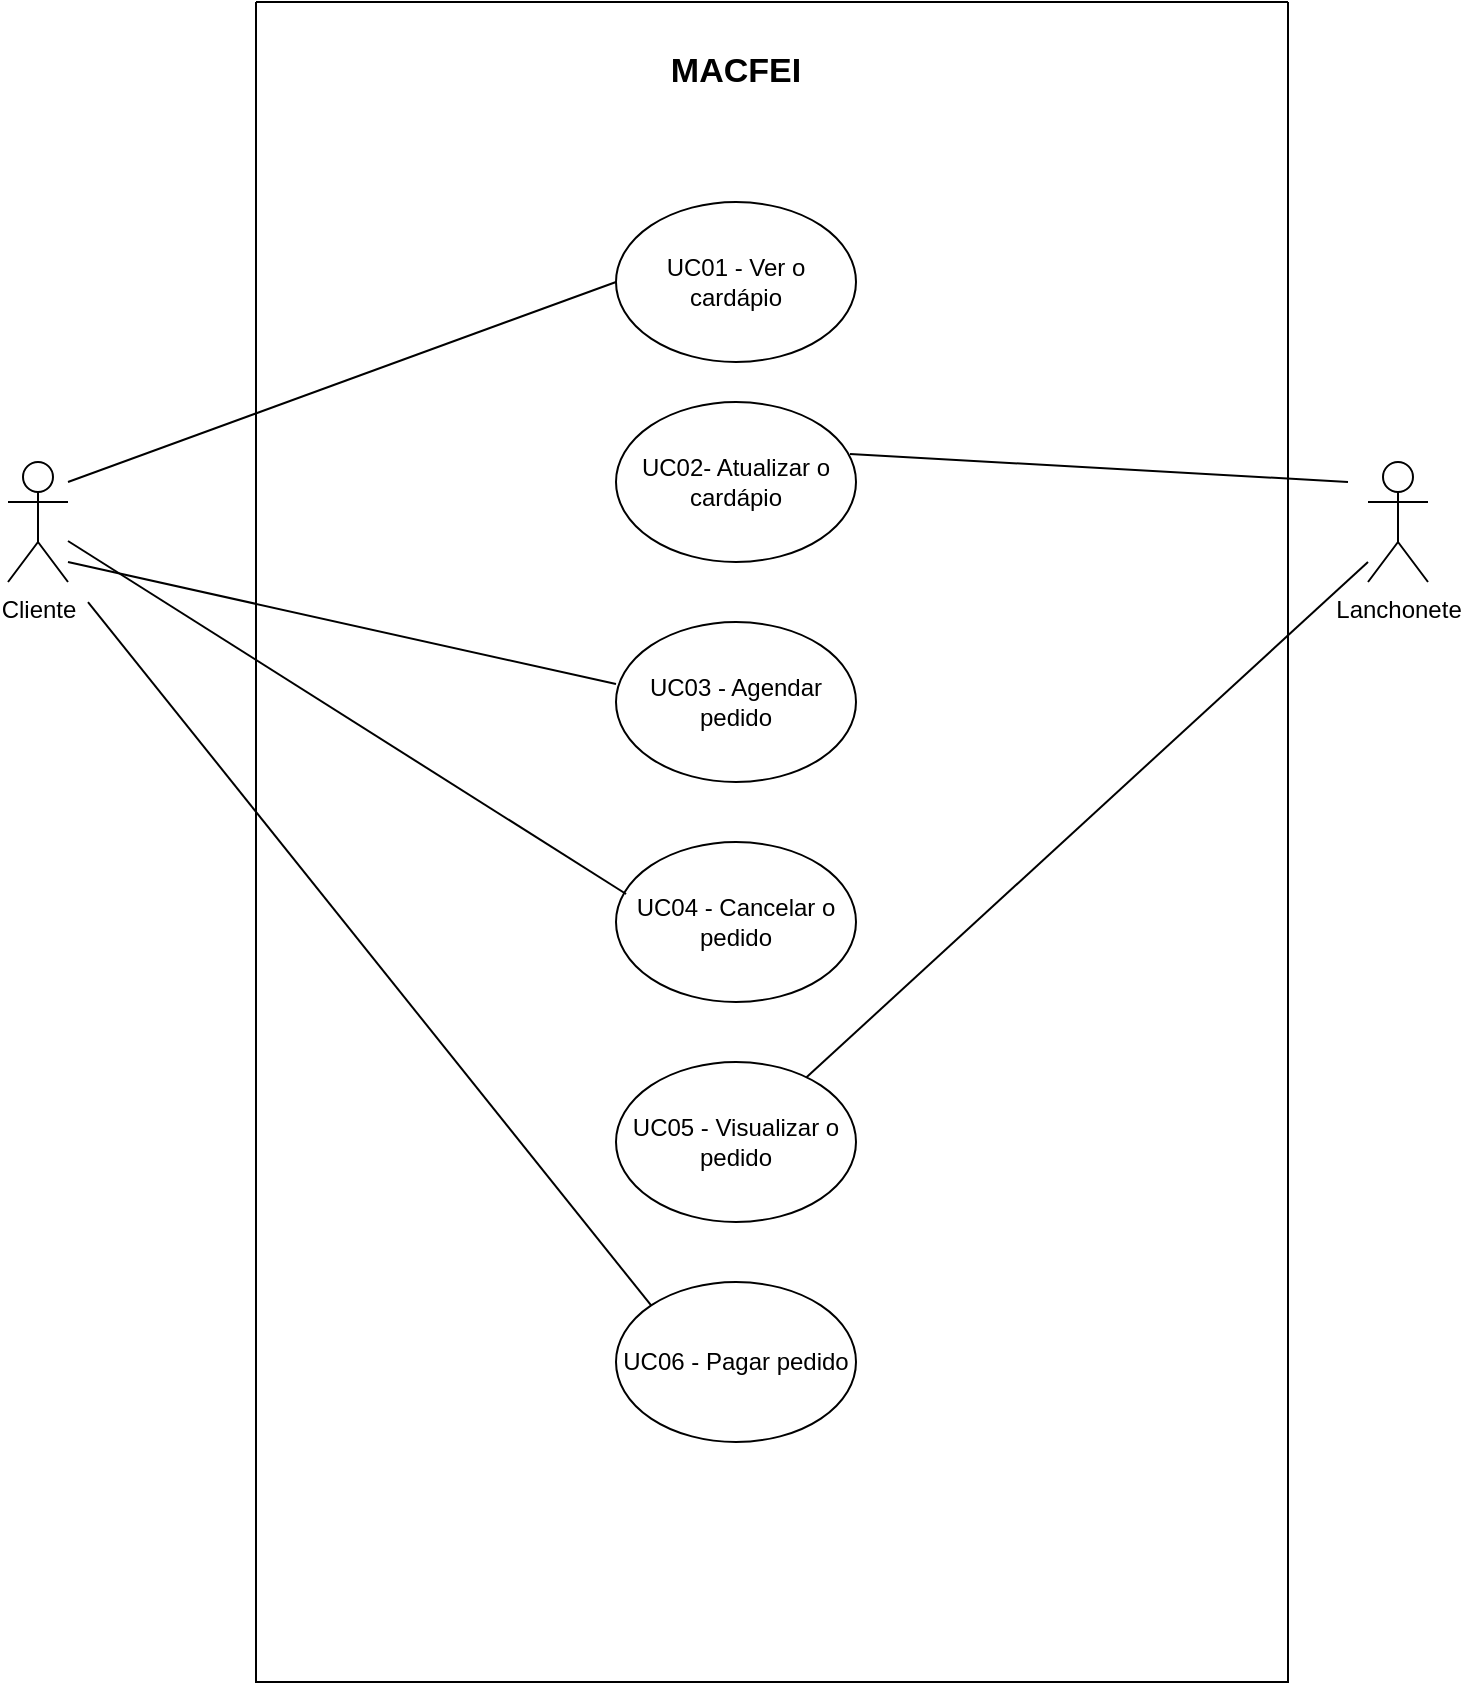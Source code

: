 <mxfile version="24.0.4" type="device">
  <diagram name="Página-1" id="mnKoZKJ0jfASc2yyYZfy">
    <mxGraphModel dx="1098" dy="820" grid="1" gridSize="10" guides="1" tooltips="1" connect="1" arrows="1" fold="1" page="1" pageScale="1" pageWidth="827" pageHeight="1169" math="0" shadow="0">
      <root>
        <mxCell id="0" />
        <mxCell id="1" parent="0" />
        <mxCell id="8b5Vrp6vJQH2T9xsnSne-1" value="" style="swimlane;startSize=0;strokeWidth=1;" parent="1" vertex="1">
          <mxGeometry x="174" y="30" width="516" height="840" as="geometry" />
        </mxCell>
        <mxCell id="8b5Vrp6vJQH2T9xsnSne-6" value="UC01 - Ver o cardápio" style="ellipse;whiteSpace=wrap;html=1;" parent="8b5Vrp6vJQH2T9xsnSne-1" vertex="1">
          <mxGeometry x="180" y="100" width="120" height="80" as="geometry" />
        </mxCell>
        <mxCell id="8b5Vrp6vJQH2T9xsnSne-9" value="UC02- Atualizar o cardápio" style="ellipse;whiteSpace=wrap;html=1;" parent="8b5Vrp6vJQH2T9xsnSne-1" vertex="1">
          <mxGeometry x="180" y="200" width="120" height="80" as="geometry" />
        </mxCell>
        <mxCell id="8b5Vrp6vJQH2T9xsnSne-11" value="UC03 - Agendar pedido" style="ellipse;whiteSpace=wrap;html=1;" parent="8b5Vrp6vJQH2T9xsnSne-1" vertex="1">
          <mxGeometry x="180" y="310" width="120" height="80" as="geometry" />
        </mxCell>
        <mxCell id="8b5Vrp6vJQH2T9xsnSne-13" value="UC04 - Cancelar o pedido" style="ellipse;whiteSpace=wrap;html=1;" parent="8b5Vrp6vJQH2T9xsnSne-1" vertex="1">
          <mxGeometry x="180" y="420" width="120" height="80" as="geometry" />
        </mxCell>
        <mxCell id="8b5Vrp6vJQH2T9xsnSne-16" value="UC05 - Visualizar o pedido" style="ellipse;whiteSpace=wrap;html=1;" parent="8b5Vrp6vJQH2T9xsnSne-1" vertex="1">
          <mxGeometry x="180" y="530" width="120" height="80" as="geometry" />
        </mxCell>
        <mxCell id="8b5Vrp6vJQH2T9xsnSne-18" value="UC06 - Pagar pedido" style="ellipse;whiteSpace=wrap;html=1;" parent="8b5Vrp6vJQH2T9xsnSne-1" vertex="1">
          <mxGeometry x="180" y="640" width="120" height="80" as="geometry" />
        </mxCell>
        <mxCell id="8b5Vrp6vJQH2T9xsnSne-20" value="&lt;font style=&quot;font-size: 17px;&quot;&gt;&lt;b&gt;MACFEI&lt;/b&gt;&lt;/font&gt;" style="text;html=1;align=center;verticalAlign=middle;whiteSpace=wrap;rounded=0;strokeWidth=0;perimeterSpacing=0;" parent="8b5Vrp6vJQH2T9xsnSne-1" vertex="1">
          <mxGeometry x="210" y="20" width="60" height="30" as="geometry" />
        </mxCell>
        <mxCell id="8b5Vrp6vJQH2T9xsnSne-2" value="Cliente" style="shape=umlActor;verticalLabelPosition=bottom;verticalAlign=top;html=1;outlineConnect=0;" parent="1" vertex="1">
          <mxGeometry x="50" y="260" width="30" height="60" as="geometry" />
        </mxCell>
        <mxCell id="8b5Vrp6vJQH2T9xsnSne-3" value="Lanchonete" style="shape=umlActor;verticalLabelPosition=bottom;verticalAlign=top;html=1;outlineConnect=0;" parent="1" vertex="1">
          <mxGeometry x="730" y="260" width="30" height="60" as="geometry" />
        </mxCell>
        <mxCell id="8b5Vrp6vJQH2T9xsnSne-8" value="" style="endArrow=none;html=1;rounded=0;entryX=0;entryY=0.5;entryDx=0;entryDy=0;" parent="1" target="8b5Vrp6vJQH2T9xsnSne-6" edge="1">
          <mxGeometry width="50" height="50" relative="1" as="geometry">
            <mxPoint x="80" y="270" as="sourcePoint" />
            <mxPoint x="130" y="220" as="targetPoint" />
          </mxGeometry>
        </mxCell>
        <mxCell id="8b5Vrp6vJQH2T9xsnSne-10" value="" style="endArrow=none;html=1;rounded=0;exitX=0.975;exitY=0.325;exitDx=0;exitDy=0;exitPerimeter=0;" parent="1" source="8b5Vrp6vJQH2T9xsnSne-9" edge="1">
          <mxGeometry width="50" height="50" relative="1" as="geometry">
            <mxPoint x="670" y="320" as="sourcePoint" />
            <mxPoint x="720" y="270" as="targetPoint" />
          </mxGeometry>
        </mxCell>
        <mxCell id="8b5Vrp6vJQH2T9xsnSne-12" value="" style="endArrow=none;html=1;rounded=0;entryX=0;entryY=0.388;entryDx=0;entryDy=0;entryPerimeter=0;" parent="1" target="8b5Vrp6vJQH2T9xsnSne-11" edge="1">
          <mxGeometry width="50" height="50" relative="1" as="geometry">
            <mxPoint x="80" y="310" as="sourcePoint" />
            <mxPoint x="130" y="260" as="targetPoint" />
          </mxGeometry>
        </mxCell>
        <mxCell id="8b5Vrp6vJQH2T9xsnSne-15" value="" style="endArrow=none;html=1;rounded=0;entryX=0.042;entryY=0.325;entryDx=0;entryDy=0;entryPerimeter=0;" parent="1" source="8b5Vrp6vJQH2T9xsnSne-2" target="8b5Vrp6vJQH2T9xsnSne-13" edge="1">
          <mxGeometry width="50" height="50" relative="1" as="geometry">
            <mxPoint x="90" y="390" as="sourcePoint" />
            <mxPoint x="140" y="340" as="targetPoint" />
          </mxGeometry>
        </mxCell>
        <mxCell id="8b5Vrp6vJQH2T9xsnSne-17" value="" style="endArrow=none;html=1;rounded=0;" parent="1" source="8b5Vrp6vJQH2T9xsnSne-16" edge="1">
          <mxGeometry width="50" height="50" relative="1" as="geometry">
            <mxPoint x="680" y="360" as="sourcePoint" />
            <mxPoint x="730" y="310" as="targetPoint" />
          </mxGeometry>
        </mxCell>
        <mxCell id="8b5Vrp6vJQH2T9xsnSne-19" value="" style="endArrow=none;html=1;rounded=0;entryX=0;entryY=0;entryDx=0;entryDy=0;" parent="1" target="8b5Vrp6vJQH2T9xsnSne-18" edge="1">
          <mxGeometry width="50" height="50" relative="1" as="geometry">
            <mxPoint x="90" y="330" as="sourcePoint" />
            <mxPoint x="350" y="680" as="targetPoint" />
          </mxGeometry>
        </mxCell>
      </root>
    </mxGraphModel>
  </diagram>
</mxfile>
